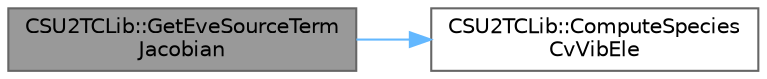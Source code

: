 digraph "CSU2TCLib::GetEveSourceTermJacobian"
{
 // LATEX_PDF_SIZE
  bgcolor="transparent";
  edge [fontname=Helvetica,fontsize=10,labelfontname=Helvetica,labelfontsize=10];
  node [fontname=Helvetica,fontsize=10,shape=box,height=0.2,width=0.4];
  rankdir="LR";
  Node1 [id="Node000001",label="CSU2TCLib::GetEveSourceTerm\lJacobian",height=0.2,width=0.4,color="gray40", fillcolor="grey60", style="filled", fontcolor="black",tooltip="Compute relaxation source term jacobian."];
  Node1 -> Node2 [id="edge1_Node000001_Node000002",color="steelblue1",style="solid",tooltip=" "];
  Node2 [id="Node000002",label="CSU2TCLib::ComputeSpecies\lCvVibEle",height=0.2,width=0.4,color="grey40", fillcolor="white", style="filled",URL="$classCSU2TCLib.html#ab018d3b9d3292027891e34d740ef7bff",tooltip="Compute species V-E specific heats at constant volume."];
}
